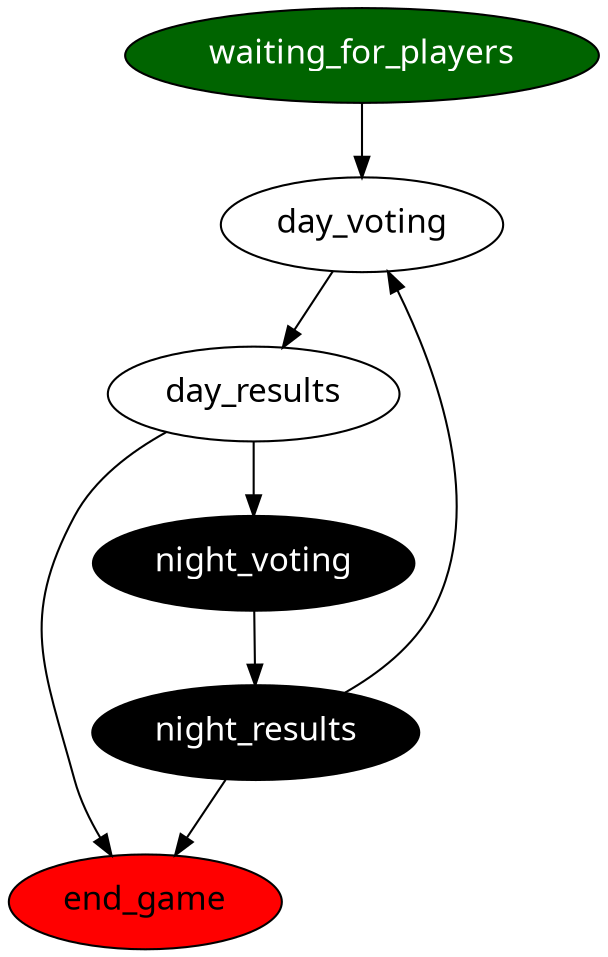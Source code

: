 digraph GameStateMachine {
  {
    node [margin=0.1 fontsize=16 style=filled fontname="Comic New Sans"]
    waiting_for_players [fillcolor=darkgreen fontcolor=white]
    day_voting [fillcolor=white]
    day_results [fillcolor=white]
    night_voting [fillcolor=black fontcolor=white]
    night_results [fillcolor=black fontcolor=white]
    end_game [fillcolor=red fontcolor=black]
  }

  waiting_for_players -> day_voting
  day_voting    -> day_results
  day_results   -> { night_voting end_game }
  night_voting  -> night_results
  night_results -> { day_voting end_game }
}

